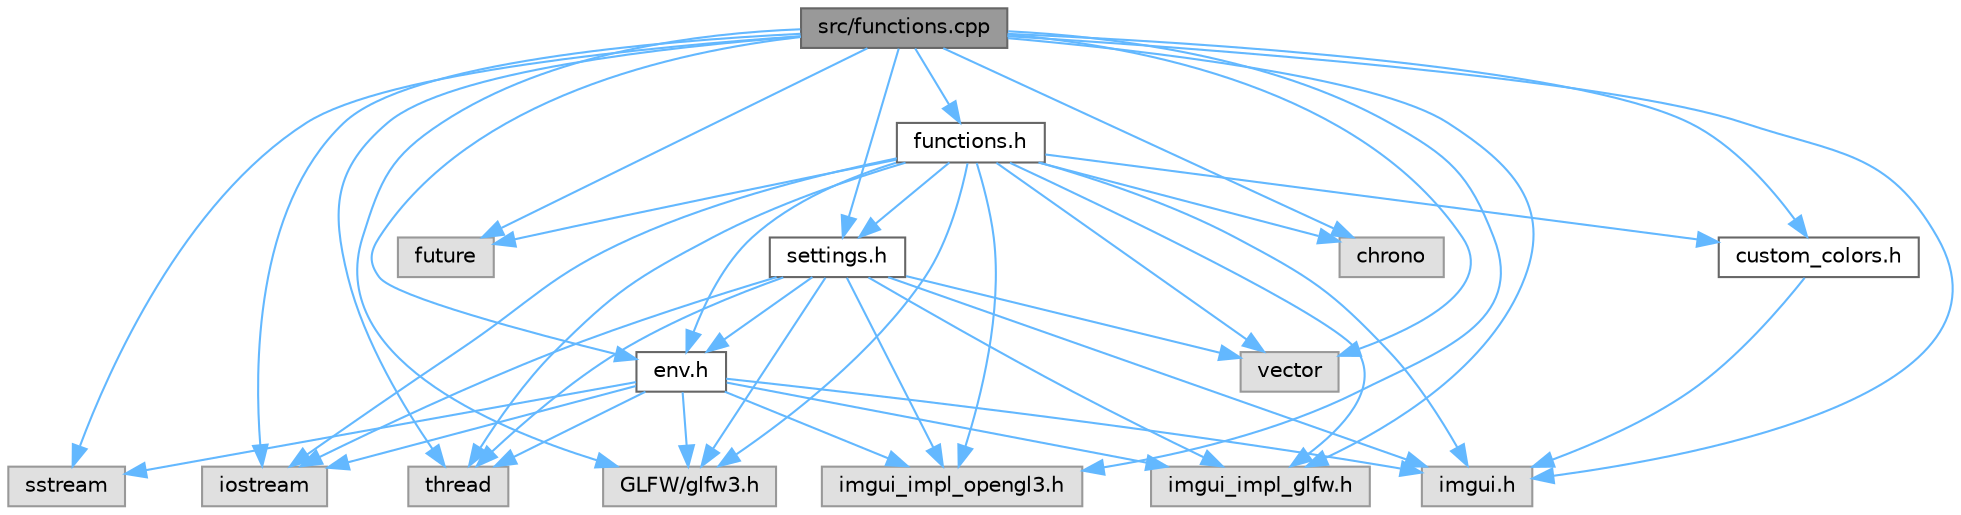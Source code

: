 digraph "src/functions.cpp"
{
 // LATEX_PDF_SIZE
  bgcolor="transparent";
  edge [fontname=Helvetica,fontsize=10,labelfontname=Helvetica,labelfontsize=10];
  node [fontname=Helvetica,fontsize=10,shape=box,height=0.2,width=0.4];
  Node1 [id="Node000001",label="src/functions.cpp",height=0.2,width=0.4,color="gray40", fillcolor="grey60", style="filled", fontcolor="black",tooltip=" "];
  Node1 -> Node2 [id="edge1_Node000001_Node000002",color="steelblue1",style="solid",tooltip=" "];
  Node2 [id="Node000002",label="iostream",height=0.2,width=0.4,color="grey60", fillcolor="#E0E0E0", style="filled",tooltip=" "];
  Node1 -> Node3 [id="edge2_Node000001_Node000003",color="steelblue1",style="solid",tooltip=" "];
  Node3 [id="Node000003",label="sstream",height=0.2,width=0.4,color="grey60", fillcolor="#E0E0E0", style="filled",tooltip=" "];
  Node1 -> Node4 [id="edge3_Node000001_Node000004",color="steelblue1",style="solid",tooltip=" "];
  Node4 [id="Node000004",label="thread",height=0.2,width=0.4,color="grey60", fillcolor="#E0E0E0", style="filled",tooltip=" "];
  Node1 -> Node5 [id="edge4_Node000001_Node000005",color="steelblue1",style="solid",tooltip=" "];
  Node5 [id="Node000005",label="future",height=0.2,width=0.4,color="grey60", fillcolor="#E0E0E0", style="filled",tooltip=" "];
  Node1 -> Node6 [id="edge5_Node000001_Node000006",color="steelblue1",style="solid",tooltip=" "];
  Node6 [id="Node000006",label="chrono",height=0.2,width=0.4,color="grey60", fillcolor="#E0E0E0", style="filled",tooltip=" "];
  Node1 -> Node7 [id="edge6_Node000001_Node000007",color="steelblue1",style="solid",tooltip=" "];
  Node7 [id="Node000007",label="vector",height=0.2,width=0.4,color="grey60", fillcolor="#E0E0E0", style="filled",tooltip=" "];
  Node1 -> Node8 [id="edge7_Node000001_Node000008",color="steelblue1",style="solid",tooltip=" "];
  Node8 [id="Node000008",label="imgui.h",height=0.2,width=0.4,color="grey60", fillcolor="#E0E0E0", style="filled",tooltip=" "];
  Node1 -> Node9 [id="edge8_Node000001_Node000009",color="steelblue1",style="solid",tooltip=" "];
  Node9 [id="Node000009",label="imgui_impl_glfw.h",height=0.2,width=0.4,color="grey60", fillcolor="#E0E0E0", style="filled",tooltip=" "];
  Node1 -> Node10 [id="edge9_Node000001_Node000010",color="steelblue1",style="solid",tooltip=" "];
  Node10 [id="Node000010",label="imgui_impl_opengl3.h",height=0.2,width=0.4,color="grey60", fillcolor="#E0E0E0", style="filled",tooltip=" "];
  Node1 -> Node11 [id="edge10_Node000001_Node000011",color="steelblue1",style="solid",tooltip=" "];
  Node11 [id="Node000011",label="GLFW/glfw3.h",height=0.2,width=0.4,color="grey60", fillcolor="#E0E0E0", style="filled",tooltip=" "];
  Node1 -> Node12 [id="edge11_Node000001_Node000012",color="steelblue1",style="solid",tooltip=" "];
  Node12 [id="Node000012",label="env.h",height=0.2,width=0.4,color="grey40", fillcolor="white", style="filled",URL="$env_8h.html",tooltip=" "];
  Node12 -> Node2 [id="edge12_Node000012_Node000002",color="steelblue1",style="solid",tooltip=" "];
  Node12 -> Node3 [id="edge13_Node000012_Node000003",color="steelblue1",style="solid",tooltip=" "];
  Node12 -> Node4 [id="edge14_Node000012_Node000004",color="steelblue1",style="solid",tooltip=" "];
  Node12 -> Node8 [id="edge15_Node000012_Node000008",color="steelblue1",style="solid",tooltip=" "];
  Node12 -> Node9 [id="edge16_Node000012_Node000009",color="steelblue1",style="solid",tooltip=" "];
  Node12 -> Node10 [id="edge17_Node000012_Node000010",color="steelblue1",style="solid",tooltip=" "];
  Node12 -> Node11 [id="edge18_Node000012_Node000011",color="steelblue1",style="solid",tooltip=" "];
  Node1 -> Node13 [id="edge19_Node000001_Node000013",color="steelblue1",style="solid",tooltip=" "];
  Node13 [id="Node000013",label="settings.h",height=0.2,width=0.4,color="grey40", fillcolor="white", style="filled",URL="$settings_8h.html",tooltip=" "];
  Node13 -> Node2 [id="edge20_Node000013_Node000002",color="steelblue1",style="solid",tooltip=" "];
  Node13 -> Node4 [id="edge21_Node000013_Node000004",color="steelblue1",style="solid",tooltip=" "];
  Node13 -> Node7 [id="edge22_Node000013_Node000007",color="steelblue1",style="solid",tooltip=" "];
  Node13 -> Node8 [id="edge23_Node000013_Node000008",color="steelblue1",style="solid",tooltip=" "];
  Node13 -> Node9 [id="edge24_Node000013_Node000009",color="steelblue1",style="solid",tooltip=" "];
  Node13 -> Node10 [id="edge25_Node000013_Node000010",color="steelblue1",style="solid",tooltip=" "];
  Node13 -> Node11 [id="edge26_Node000013_Node000011",color="steelblue1",style="solid",tooltip=" "];
  Node13 -> Node12 [id="edge27_Node000013_Node000012",color="steelblue1",style="solid",tooltip=" "];
  Node1 -> Node14 [id="edge28_Node000001_Node000014",color="steelblue1",style="solid",tooltip=" "];
  Node14 [id="Node000014",label="functions.h",height=0.2,width=0.4,color="grey40", fillcolor="white", style="filled",URL="$functions_8h.html",tooltip=" "];
  Node14 -> Node2 [id="edge29_Node000014_Node000002",color="steelblue1",style="solid",tooltip=" "];
  Node14 -> Node4 [id="edge30_Node000014_Node000004",color="steelblue1",style="solid",tooltip=" "];
  Node14 -> Node5 [id="edge31_Node000014_Node000005",color="steelblue1",style="solid",tooltip=" "];
  Node14 -> Node6 [id="edge32_Node000014_Node000006",color="steelblue1",style="solid",tooltip=" "];
  Node14 -> Node7 [id="edge33_Node000014_Node000007",color="steelblue1",style="solid",tooltip=" "];
  Node14 -> Node8 [id="edge34_Node000014_Node000008",color="steelblue1",style="solid",tooltip=" "];
  Node14 -> Node9 [id="edge35_Node000014_Node000009",color="steelblue1",style="solid",tooltip=" "];
  Node14 -> Node10 [id="edge36_Node000014_Node000010",color="steelblue1",style="solid",tooltip=" "];
  Node14 -> Node11 [id="edge37_Node000014_Node000011",color="steelblue1",style="solid",tooltip=" "];
  Node14 -> Node12 [id="edge38_Node000014_Node000012",color="steelblue1",style="solid",tooltip=" "];
  Node14 -> Node13 [id="edge39_Node000014_Node000013",color="steelblue1",style="solid",tooltip=" "];
  Node14 -> Node15 [id="edge40_Node000014_Node000015",color="steelblue1",style="solid",tooltip=" "];
  Node15 [id="Node000015",label="custom_colors.h",height=0.2,width=0.4,color="grey40", fillcolor="white", style="filled",URL="$custom__colors_8h.html",tooltip=" "];
  Node15 -> Node8 [id="edge41_Node000015_Node000008",color="steelblue1",style="solid",tooltip=" "];
  Node1 -> Node15 [id="edge42_Node000001_Node000015",color="steelblue1",style="solid",tooltip=" "];
}
